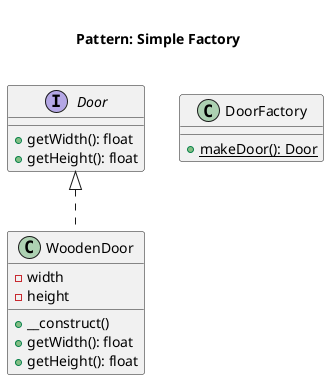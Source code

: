 @startuml
    Title <size:20>\nPattern: Simple Factory\n

    interface Door{
        + getWidth(): float
        + getHeight(): float
    }

    class WoodenDoor implements Door {
        - width
        - height
        + __construct()
        + getWidth(): float
        + getHeight(): float
    }

    class DoorFactory {
        + {static} makeDoor(): Door
    }
@enduml